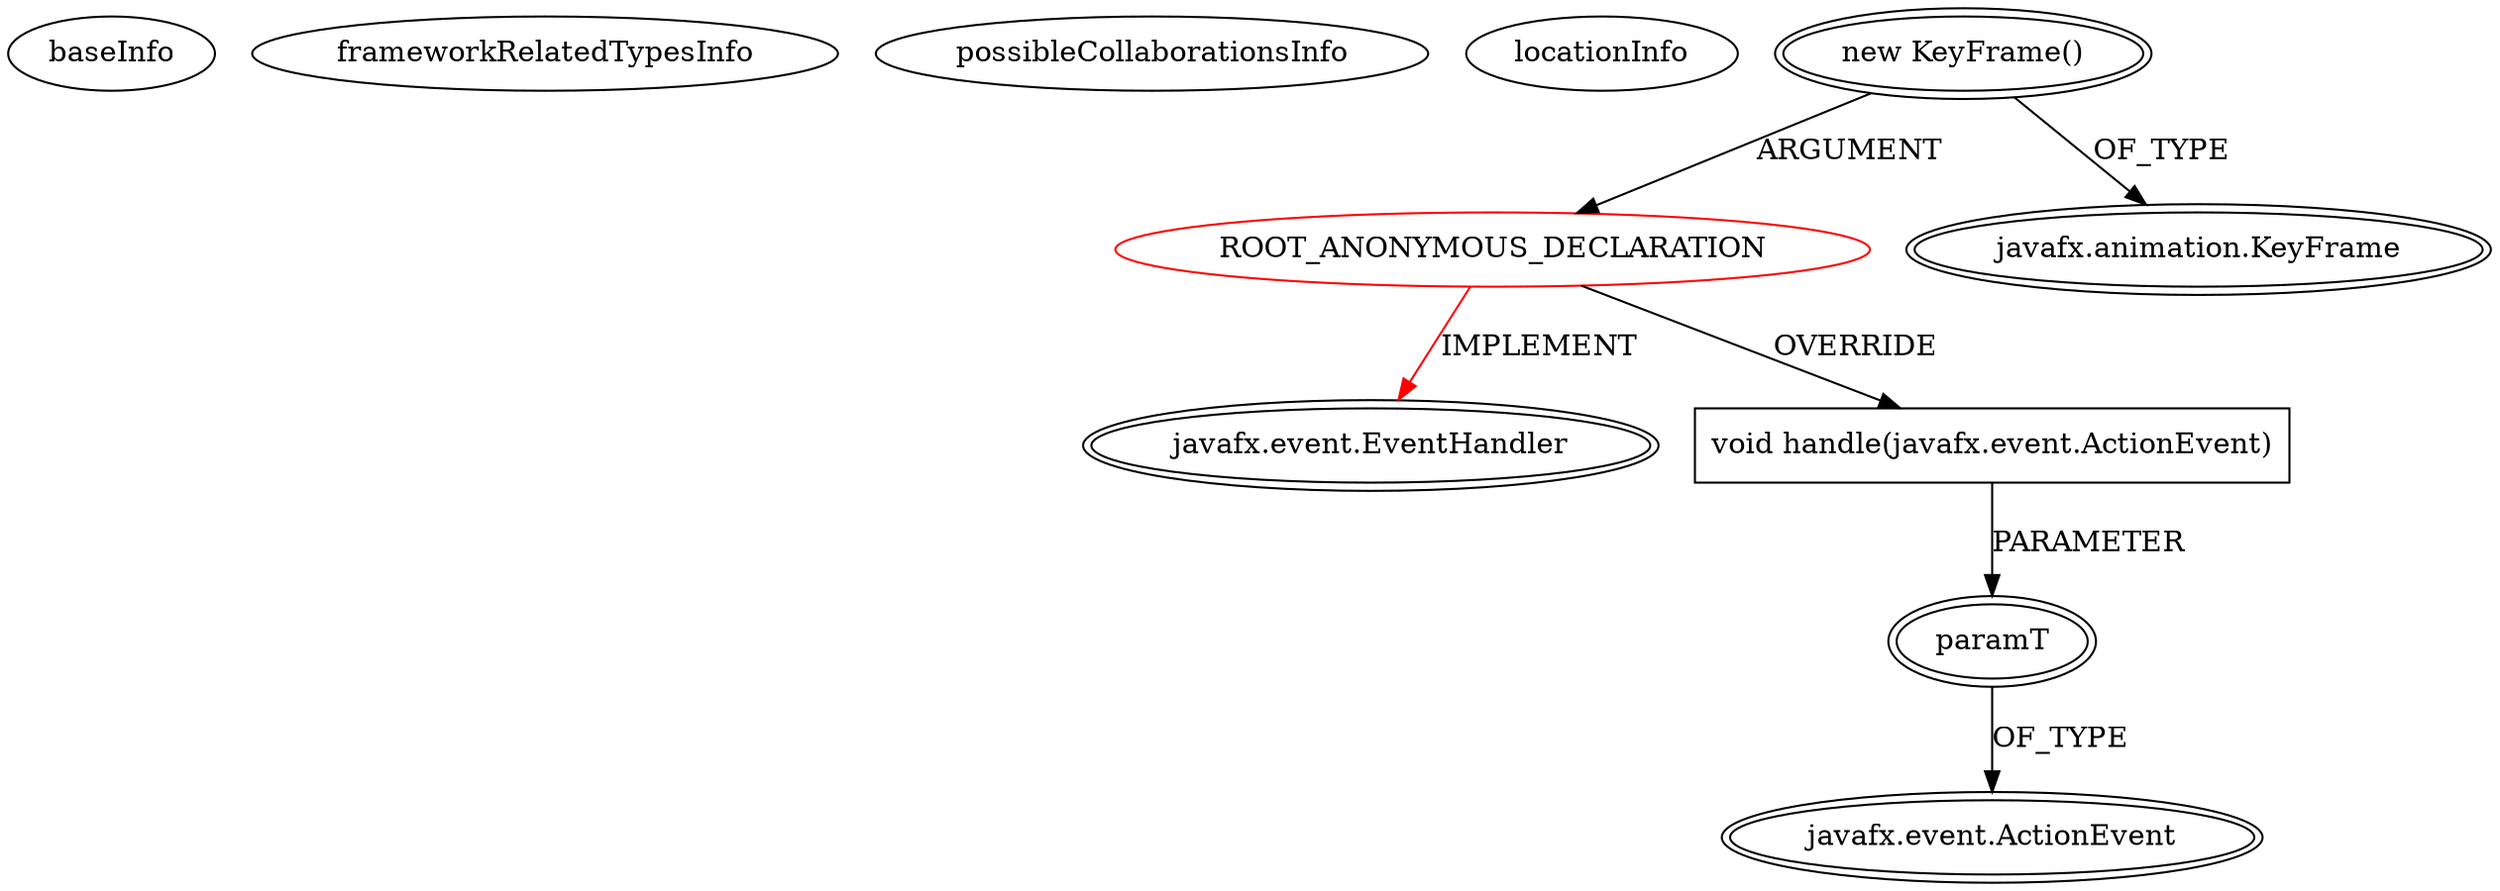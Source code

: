 digraph {
baseInfo[graphId=3441,category="extension_graph",isAnonymous=true,possibleRelation=false]
frameworkRelatedTypesInfo[0="javafx.event.EventHandler"]
possibleCollaborationsInfo[]
locationInfo[projectName="kenyjm-LifeGame",filePath="/kenyjm-LifeGame/LifeGame-master/LifeGame/src/lifegame/application/LifeGame.java",contextSignature="void play()",graphId="3441"]
0[label="ROOT_ANONYMOUS_DECLARATION",vertexType="ROOT_ANONYMOUS_DECLARATION",isFrameworkType=false,color=red]
1[label="javafx.event.EventHandler",vertexType="FRAMEWORK_INTERFACE_TYPE",isFrameworkType=true,peripheries=2]
2[label="new KeyFrame()",vertexType="OUTSIDE_CONSTRUCTOR_CALL",isFrameworkType=true,peripheries=2]
3[label="javafx.animation.KeyFrame",vertexType="FRAMEWORK_CLASS_TYPE",isFrameworkType=true,peripheries=2]
4[label="void handle(javafx.event.ActionEvent)",vertexType="OVERRIDING_METHOD_DECLARATION",isFrameworkType=false,shape=box]
5[label="paramT",vertexType="PARAMETER_DECLARATION",isFrameworkType=true,peripheries=2]
6[label="javafx.event.ActionEvent",vertexType="FRAMEWORK_CLASS_TYPE",isFrameworkType=true,peripheries=2]
0->1[label="IMPLEMENT",color=red]
2->0[label="ARGUMENT"]
2->3[label="OF_TYPE"]
0->4[label="OVERRIDE"]
5->6[label="OF_TYPE"]
4->5[label="PARAMETER"]
}
